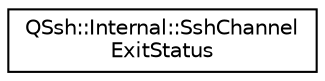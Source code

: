 digraph "Graphical Class Hierarchy"
{
  edge [fontname="Helvetica",fontsize="10",labelfontname="Helvetica",labelfontsize="10"];
  node [fontname="Helvetica",fontsize="10",shape=record];
  rankdir="LR";
  Node0 [label="QSsh::Internal::SshChannel\lExitStatus",height=0.2,width=0.4,color="black", fillcolor="white", style="filled",URL="$struct_q_ssh_1_1_internal_1_1_ssh_channel_exit_status.html"];
}
